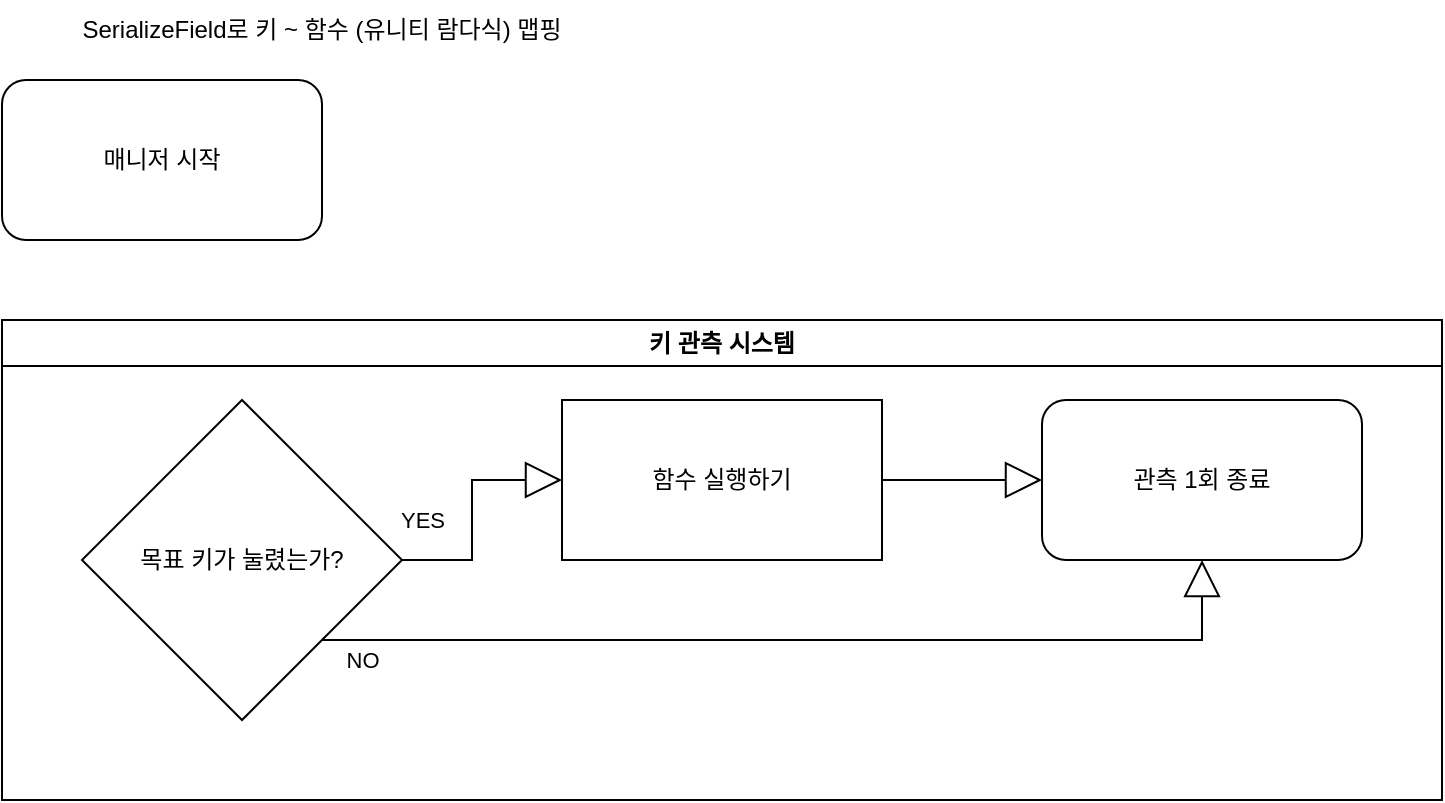 <mxfile version="20.8.24" type="device"><diagram id="C5RBs43oDa-KdzZeNtuy" name="KeyToggleManager"><mxGraphModel dx="1215" dy="952" grid="1" gridSize="10" guides="1" tooltips="1" connect="1" arrows="1" fold="1" page="1" pageScale="1" pageWidth="827" pageHeight="1169" math="0" shadow="0"><root><mxCell id="WIyWlLk6GJQsqaUBKTNV-0"/><mxCell id="WIyWlLk6GJQsqaUBKTNV-1" parent="WIyWlLk6GJQsqaUBKTNV-0"/><mxCell id="sSMo4gAXi0AEhNt5YDpk-1" value="SerializeField로 키 ~ 함수 (유니티 람다식) 맵핑" style="text;html=1;strokeColor=none;fillColor=none;align=center;verticalAlign=middle;whiteSpace=wrap;rounded=0;" vertex="1" parent="WIyWlLk6GJQsqaUBKTNV-1"><mxGeometry x="40" y="40" width="320" height="30" as="geometry"/></mxCell><mxCell id="sSMo4gAXi0AEhNt5YDpk-2" value="매니저 시작" style="rounded=1;whiteSpace=wrap;html=1;" vertex="1" parent="WIyWlLk6GJQsqaUBKTNV-1"><mxGeometry x="40" y="80" width="160" height="80" as="geometry"/></mxCell><mxCell id="sSMo4gAXi0AEhNt5YDpk-4" value="키 관측 시스템" style="swimlane;whiteSpace=wrap;html=1;" vertex="1" parent="WIyWlLk6GJQsqaUBKTNV-1"><mxGeometry x="40" y="200" width="720" height="240" as="geometry"/></mxCell><mxCell id="sSMo4gAXi0AEhNt5YDpk-8" value="YES" style="edgeStyle=orthogonalEdgeStyle;rounded=0;orthogonalLoop=1;jettySize=auto;html=1;endArrow=block;endFill=0;endSize=16;" edge="1" parent="sSMo4gAXi0AEhNt5YDpk-4" source="sSMo4gAXi0AEhNt5YDpk-6" target="sSMo4gAXi0AEhNt5YDpk-7"><mxGeometry x="-0.833" y="20" relative="1" as="geometry"><mxPoint as="offset"/></mxGeometry></mxCell><mxCell id="sSMo4gAXi0AEhNt5YDpk-11" value="NO" style="edgeStyle=orthogonalEdgeStyle;rounded=0;orthogonalLoop=1;jettySize=auto;html=1;endArrow=block;endFill=0;endSize=16;" edge="1" parent="sSMo4gAXi0AEhNt5YDpk-4" source="sSMo4gAXi0AEhNt5YDpk-6" target="sSMo4gAXi0AEhNt5YDpk-9"><mxGeometry x="-0.917" y="-10" relative="1" as="geometry"><Array as="points"><mxPoint x="600" y="160"/></Array><mxPoint as="offset"/></mxGeometry></mxCell><mxCell id="sSMo4gAXi0AEhNt5YDpk-6" value="목표 키가 눌렸는가?" style="rhombus;whiteSpace=wrap;html=1;" vertex="1" parent="sSMo4gAXi0AEhNt5YDpk-4"><mxGeometry x="40" y="40" width="160" height="160" as="geometry"/></mxCell><mxCell id="sSMo4gAXi0AEhNt5YDpk-10" style="edgeStyle=orthogonalEdgeStyle;rounded=0;orthogonalLoop=1;jettySize=auto;html=1;endArrow=block;endFill=0;endSize=16;" edge="1" parent="sSMo4gAXi0AEhNt5YDpk-4" source="sSMo4gAXi0AEhNt5YDpk-7" target="sSMo4gAXi0AEhNt5YDpk-9"><mxGeometry relative="1" as="geometry"/></mxCell><mxCell id="sSMo4gAXi0AEhNt5YDpk-7" value="함수 실행하기" style="rounded=0;whiteSpace=wrap;html=1;" vertex="1" parent="sSMo4gAXi0AEhNt5YDpk-4"><mxGeometry x="280" y="40" width="160" height="80" as="geometry"/></mxCell><mxCell id="sSMo4gAXi0AEhNt5YDpk-9" value="관측 1회 종료" style="rounded=1;whiteSpace=wrap;html=1;" vertex="1" parent="sSMo4gAXi0AEhNt5YDpk-4"><mxGeometry x="520" y="40" width="160" height="80" as="geometry"/></mxCell></root></mxGraphModel></diagram></mxfile>